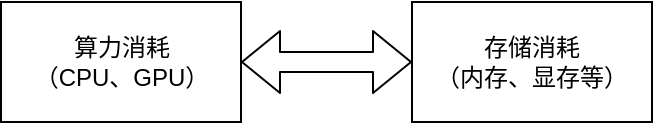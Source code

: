 <mxfile version="12.2.4"><diagram id="HY5kxR_3L2jgBhck_RPG"><mxGraphModel dx="751" dy="630" grid="0" gridSize="10" guides="1" tooltips="1" connect="1" arrows="1" fold="1" page="1" pageScale="1" pageWidth="827" pageHeight="1169" background="none" math="0" shadow="0"><root><mxCell id="0"/><mxCell id="1" parent="0"/><mxCell id="2" value="算力消耗&lt;br&gt;（CPU、GPU）" style="rounded=0;whiteSpace=wrap;html=1;" vertex="1" parent="1"><mxGeometry x="116.5" y="848" width="120" height="60" as="geometry"/></mxCell><mxCell id="3" value="存储消耗&lt;br&gt;（内存、显存等）" style="rounded=0;whiteSpace=wrap;html=1;" vertex="1" parent="1"><mxGeometry x="322" y="848" width="120" height="60" as="geometry"/></mxCell><mxCell id="4" value="" style="shape=flexArrow;endArrow=classic;startArrow=classic;html=1;entryX=0;entryY=0.5;entryDx=0;entryDy=0;exitX=1;exitY=0.5;exitDx=0;exitDy=0;" edge="1" parent="1" source="2" target="3"><mxGeometry width="50" height="50" relative="1" as="geometry"><mxPoint x="116" y="979" as="sourcePoint"/><mxPoint x="166" y="929" as="targetPoint"/><Array as="points"/></mxGeometry></mxCell></root></mxGraphModel></diagram></mxfile>